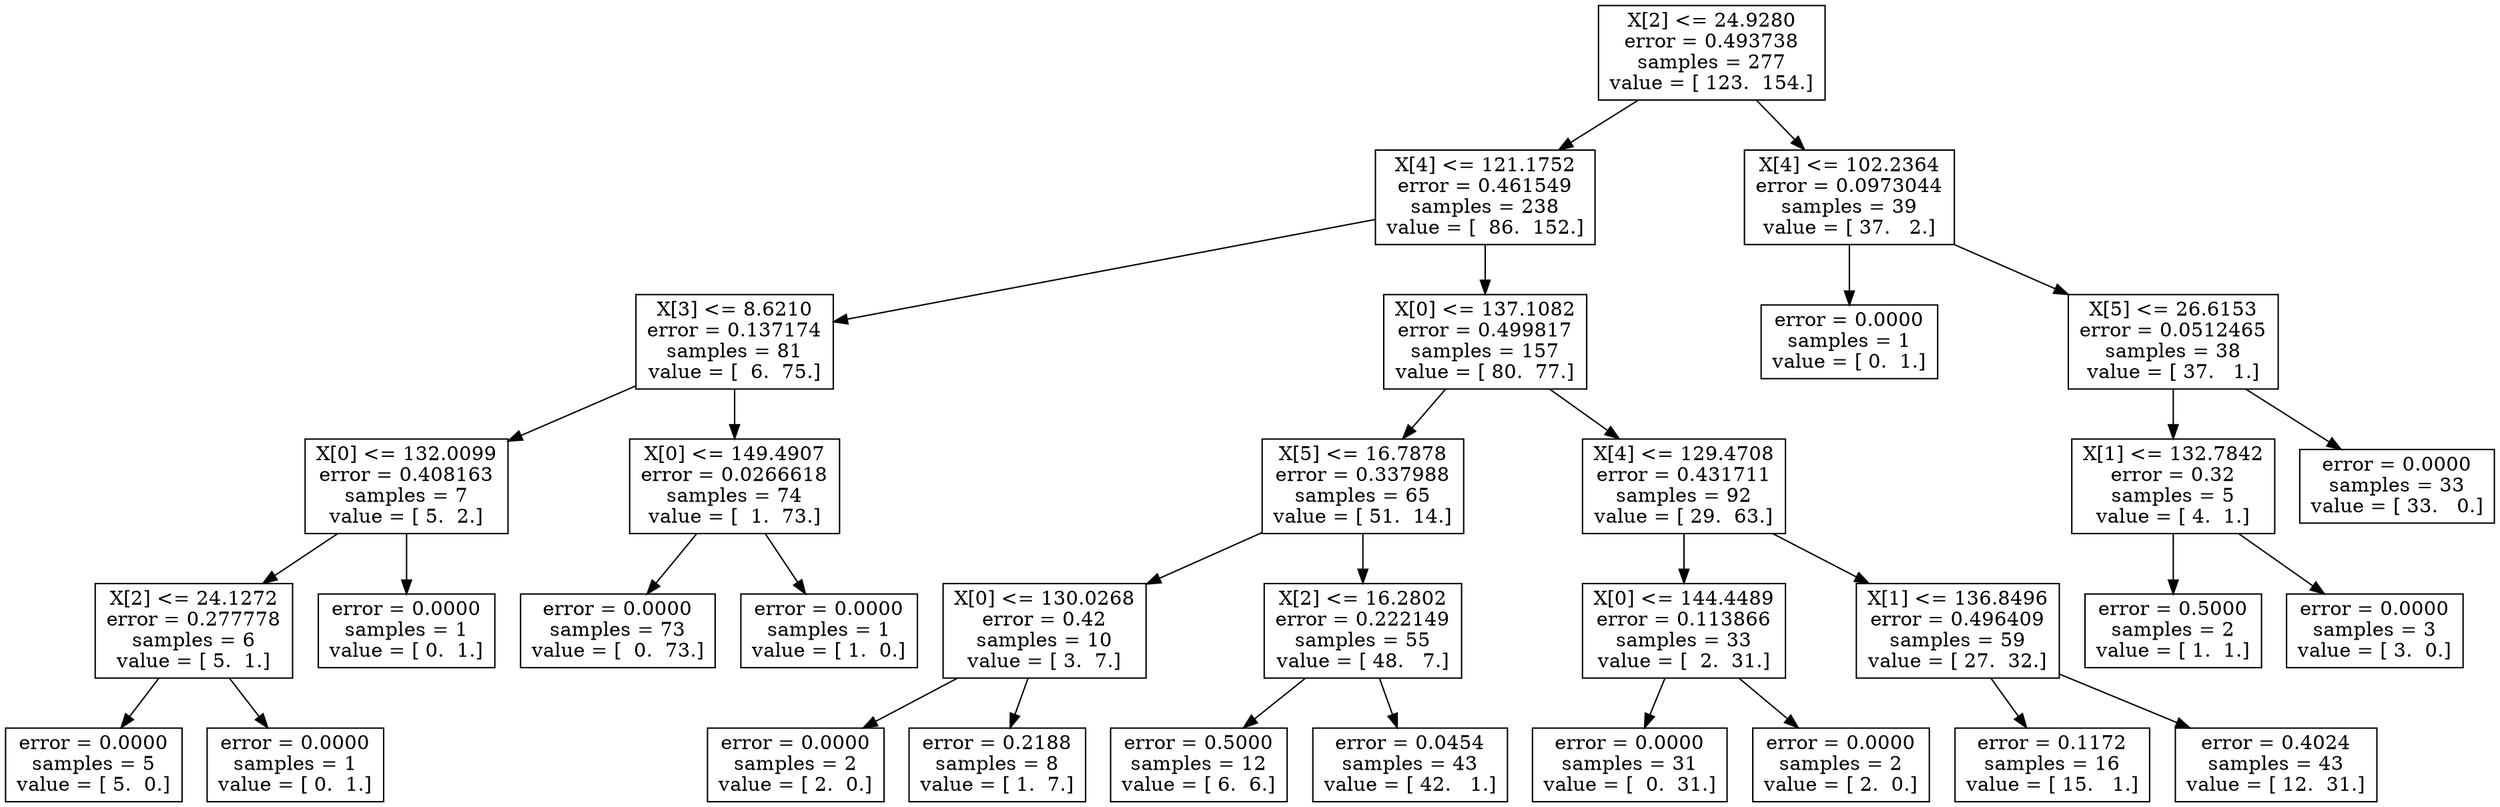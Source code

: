 digraph Tree {
0 [label="X[2] <= 24.9280\nerror = 0.493738\nsamples = 277\nvalue = [ 123.  154.]", shape="box"] ;
1 [label="X[4] <= 121.1752\nerror = 0.461549\nsamples = 238\nvalue = [  86.  152.]", shape="box"] ;
0 -> 1 ;
2 [label="X[3] <= 8.6210\nerror = 0.137174\nsamples = 81\nvalue = [  6.  75.]", shape="box"] ;
1 -> 2 ;
3 [label="X[0] <= 132.0099\nerror = 0.408163\nsamples = 7\nvalue = [ 5.  2.]", shape="box"] ;
2 -> 3 ;
4 [label="X[2] <= 24.1272\nerror = 0.277778\nsamples = 6\nvalue = [ 5.  1.]", shape="box"] ;
3 -> 4 ;
5 [label="error = 0.0000\nsamples = 5\nvalue = [ 5.  0.]", shape="box"] ;
4 -> 5 ;
6 [label="error = 0.0000\nsamples = 1\nvalue = [ 0.  1.]", shape="box"] ;
4 -> 6 ;
7 [label="error = 0.0000\nsamples = 1\nvalue = [ 0.  1.]", shape="box"] ;
3 -> 7 ;
8 [label="X[0] <= 149.4907\nerror = 0.0266618\nsamples = 74\nvalue = [  1.  73.]", shape="box"] ;
2 -> 8 ;
9 [label="error = 0.0000\nsamples = 73\nvalue = [  0.  73.]", shape="box"] ;
8 -> 9 ;
10 [label="error = 0.0000\nsamples = 1\nvalue = [ 1.  0.]", shape="box"] ;
8 -> 10 ;
11 [label="X[0] <= 137.1082\nerror = 0.499817\nsamples = 157\nvalue = [ 80.  77.]", shape="box"] ;
1 -> 11 ;
12 [label="X[5] <= 16.7878\nerror = 0.337988\nsamples = 65\nvalue = [ 51.  14.]", shape="box"] ;
11 -> 12 ;
13 [label="X[0] <= 130.0268\nerror = 0.42\nsamples = 10\nvalue = [ 3.  7.]", shape="box"] ;
12 -> 13 ;
14 [label="error = 0.0000\nsamples = 2\nvalue = [ 2.  0.]", shape="box"] ;
13 -> 14 ;
15 [label="error = 0.2188\nsamples = 8\nvalue = [ 1.  7.]", shape="box"] ;
13 -> 15 ;
16 [label="X[2] <= 16.2802\nerror = 0.222149\nsamples = 55\nvalue = [ 48.   7.]", shape="box"] ;
12 -> 16 ;
17 [label="error = 0.5000\nsamples = 12\nvalue = [ 6.  6.]", shape="box"] ;
16 -> 17 ;
18 [label="error = 0.0454\nsamples = 43\nvalue = [ 42.   1.]", shape="box"] ;
16 -> 18 ;
19 [label="X[4] <= 129.4708\nerror = 0.431711\nsamples = 92\nvalue = [ 29.  63.]", shape="box"] ;
11 -> 19 ;
20 [label="X[0] <= 144.4489\nerror = 0.113866\nsamples = 33\nvalue = [  2.  31.]", shape="box"] ;
19 -> 20 ;
21 [label="error = 0.0000\nsamples = 31\nvalue = [  0.  31.]", shape="box"] ;
20 -> 21 ;
22 [label="error = 0.0000\nsamples = 2\nvalue = [ 2.  0.]", shape="box"] ;
20 -> 22 ;
23 [label="X[1] <= 136.8496\nerror = 0.496409\nsamples = 59\nvalue = [ 27.  32.]", shape="box"] ;
19 -> 23 ;
24 [label="error = 0.1172\nsamples = 16\nvalue = [ 15.   1.]", shape="box"] ;
23 -> 24 ;
25 [label="error = 0.4024\nsamples = 43\nvalue = [ 12.  31.]", shape="box"] ;
23 -> 25 ;
26 [label="X[4] <= 102.2364\nerror = 0.0973044\nsamples = 39\nvalue = [ 37.   2.]", shape="box"] ;
0 -> 26 ;
27 [label="error = 0.0000\nsamples = 1\nvalue = [ 0.  1.]", shape="box"] ;
26 -> 27 ;
28 [label="X[5] <= 26.6153\nerror = 0.0512465\nsamples = 38\nvalue = [ 37.   1.]", shape="box"] ;
26 -> 28 ;
29 [label="X[1] <= 132.7842\nerror = 0.32\nsamples = 5\nvalue = [ 4.  1.]", shape="box"] ;
28 -> 29 ;
30 [label="error = 0.5000\nsamples = 2\nvalue = [ 1.  1.]", shape="box"] ;
29 -> 30 ;
31 [label="error = 0.0000\nsamples = 3\nvalue = [ 3.  0.]", shape="box"] ;
29 -> 31 ;
32 [label="error = 0.0000\nsamples = 33\nvalue = [ 33.   0.]", shape="box"] ;
28 -> 32 ;
}